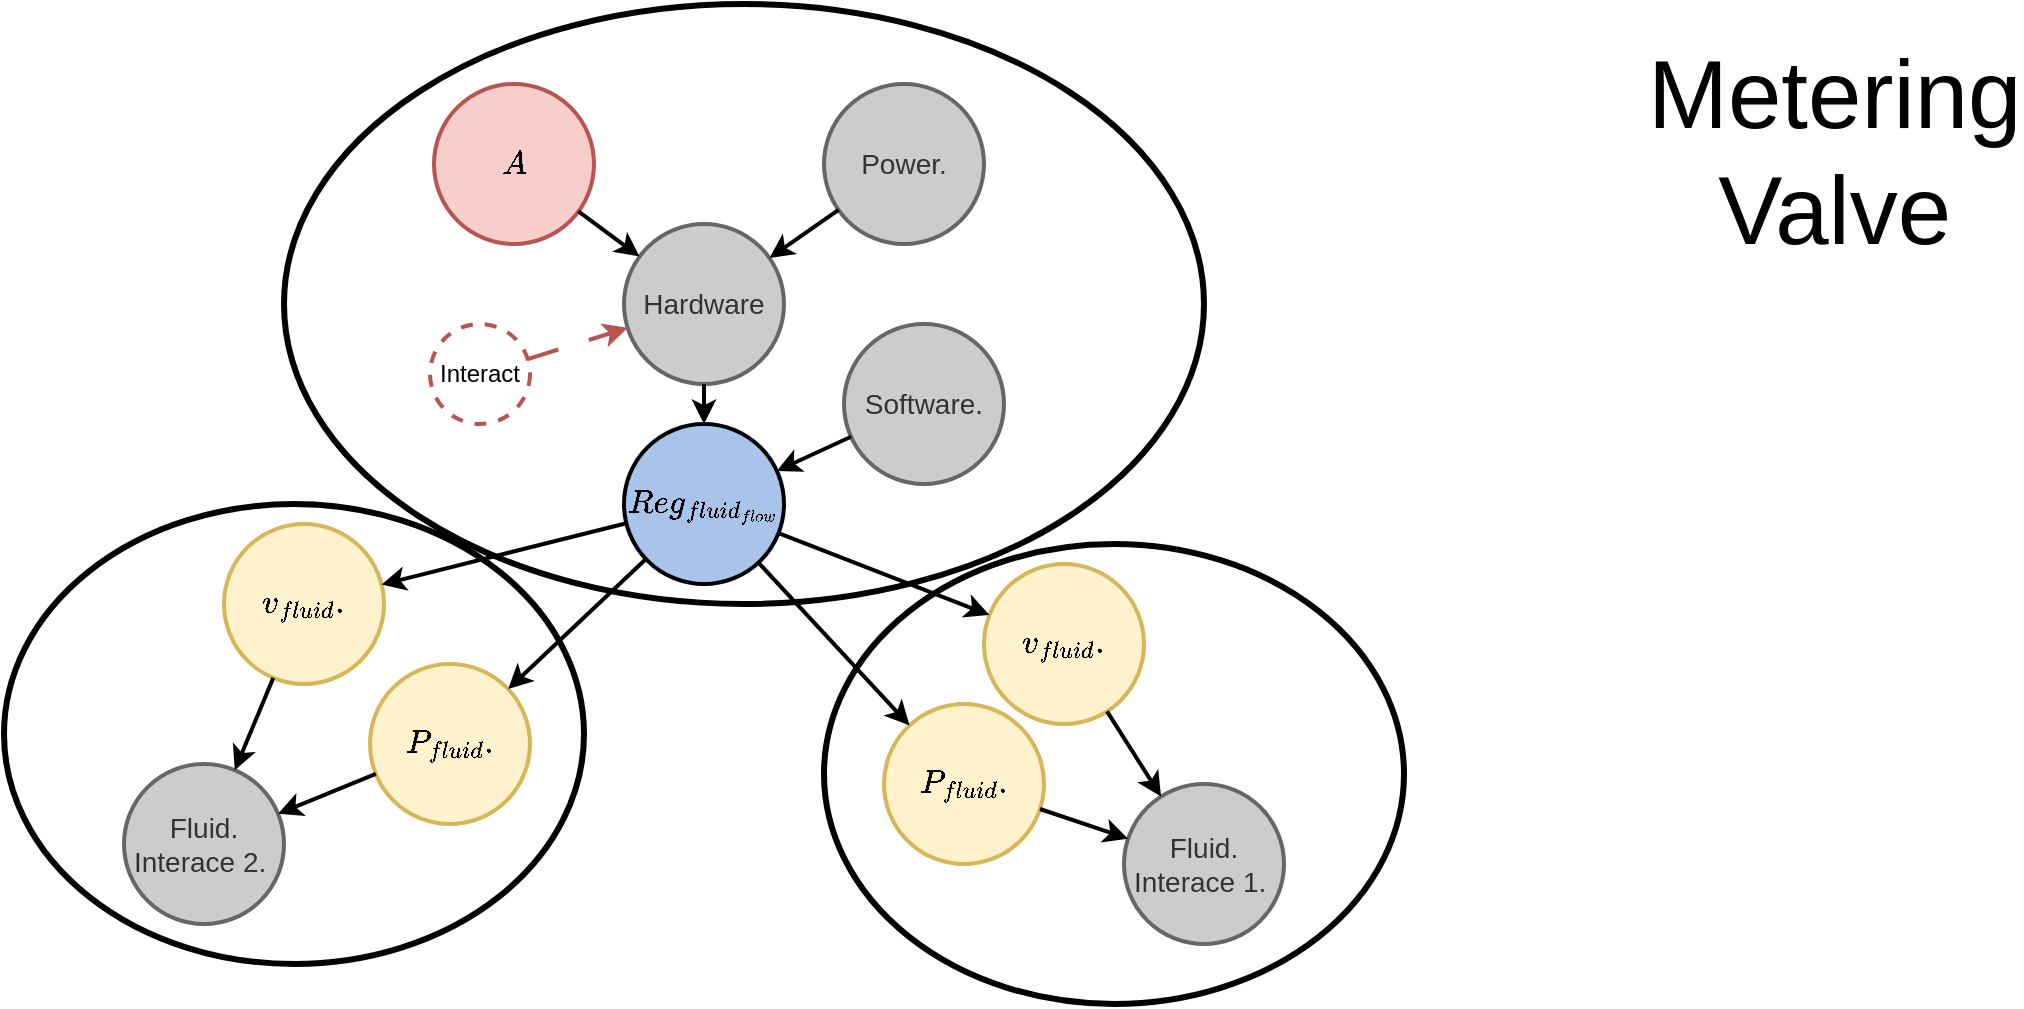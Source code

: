 <mxfile version="23.1.5" type="device">
  <diagram name="Page-1" id="-20I_CsecZgfLLq3m_Wk">
    <mxGraphModel dx="-2984" dy="1785" grid="1" gridSize="10" guides="1" tooltips="1" connect="1" arrows="1" fold="1" page="1" pageScale="1" pageWidth="850" pageHeight="1100" math="1" shadow="0">
      <root>
        <mxCell id="0" />
        <mxCell id="1" parent="0" />
        <mxCell id="UPhPNoGRY0HVDWiETp9N-16" value="" style="ellipse;whiteSpace=wrap;html=1;strokeWidth=3;" parent="1" vertex="1">
          <mxGeometry x="4790" y="250" width="290" height="230" as="geometry" />
        </mxCell>
        <mxCell id="UPhPNoGRY0HVDWiETp9N-15" value="" style="ellipse;whiteSpace=wrap;html=1;strokeWidth=3;" parent="1" vertex="1">
          <mxGeometry x="4380" y="230" width="290" height="230" as="geometry" />
        </mxCell>
        <mxCell id="UPhPNoGRY0HVDWiETp9N-12" value="" style="ellipse;whiteSpace=wrap;html=1;strokeWidth=3;" parent="1" vertex="1">
          <mxGeometry x="4520" y="-20" width="460" height="300" as="geometry" />
        </mxCell>
        <mxCell id="0fdVVjHedTkjqXze0O6t-1" value="&lt;font style=&quot;font-size: 14px;&quot;&gt;Hardware&lt;/font&gt;" style="ellipse;whiteSpace=wrap;html=1;aspect=fixed;fillColor=#CCCCCC;strokeColor=#666666;strokeWidth=2;fontColor=#333333;" parent="1" vertex="1">
          <mxGeometry x="4690" y="90" width="80" height="80" as="geometry" />
        </mxCell>
        <mxCell id="0fdVVjHedTkjqXze0O6t-2" value="&lt;font style=&quot;font-size: 14px;&quot;&gt;$$Reg_{fluid_{flow}}$$&lt;/font&gt;" style="ellipse;whiteSpace=wrap;html=1;aspect=fixed;fillColor=#A9C4EB;strokeWidth=2;" parent="1" vertex="1">
          <mxGeometry x="4690" y="190" width="80" height="80" as="geometry" />
        </mxCell>
        <mxCell id="0fdVVjHedTkjqXze0O6t-3" value="" style="endArrow=classic;html=1;rounded=0;strokeWidth=2;" parent="1" source="0fdVVjHedTkjqXze0O6t-1" target="0fdVVjHedTkjqXze0O6t-2" edge="1">
          <mxGeometry width="50" height="50" relative="1" as="geometry">
            <mxPoint x="4682" y="84" as="sourcePoint" />
            <mxPoint x="4658" y="36" as="targetPoint" />
          </mxGeometry>
        </mxCell>
        <mxCell id="0fdVVjHedTkjqXze0O6t-4" value="&lt;font style=&quot;font-size: 14px;&quot;&gt;Software.&lt;/font&gt;" style="ellipse;whiteSpace=wrap;html=1;aspect=fixed;fillColor=#CCCCCC;strokeColor=#666666;strokeWidth=2;fontColor=#333333;" parent="1" vertex="1">
          <mxGeometry x="4800" y="140" width="80" height="80" as="geometry" />
        </mxCell>
        <mxCell id="0fdVVjHedTkjqXze0O6t-5" value="" style="endArrow=classic;html=1;rounded=0;strokeWidth=2;" parent="1" source="0fdVVjHedTkjqXze0O6t-4" target="0fdVVjHedTkjqXze0O6t-2" edge="1">
          <mxGeometry width="50" height="50" relative="1" as="geometry">
            <mxPoint x="4720" y="169" as="sourcePoint" />
            <mxPoint x="4729" y="201" as="targetPoint" />
          </mxGeometry>
        </mxCell>
        <mxCell id="0fdVVjHedTkjqXze0O6t-6" value="&lt;font style=&quot;font-size: 14px;&quot;&gt;Power.&lt;/font&gt;" style="ellipse;whiteSpace=wrap;html=1;aspect=fixed;fillColor=#CCCCCC;strokeColor=#666666;strokeWidth=2;fontColor=#333333;" parent="1" vertex="1">
          <mxGeometry x="4790" y="20" width="80" height="80" as="geometry" />
        </mxCell>
        <mxCell id="0fdVVjHedTkjqXze0O6t-7" value="" style="endArrow=classic;html=1;rounded=0;strokeWidth=2;" parent="1" source="0fdVVjHedTkjqXze0O6t-6" target="0fdVVjHedTkjqXze0O6t-1" edge="1">
          <mxGeometry width="50" height="50" relative="1" as="geometry">
            <mxPoint x="4720" y="169" as="sourcePoint" />
            <mxPoint x="4729" y="201" as="targetPoint" />
          </mxGeometry>
        </mxCell>
        <mxCell id="0fdVVjHedTkjqXze0O6t-8" value="&lt;font style=&quot;font-size: 14px;&quot;&gt;$$A$$&lt;/font&gt;" style="ellipse;whiteSpace=wrap;html=1;aspect=fixed;fillColor=#f8cecc;strokeColor=#b85450;strokeWidth=2;" parent="1" vertex="1">
          <mxGeometry x="4595" y="20" width="80" height="80" as="geometry" />
        </mxCell>
        <mxCell id="0fdVVjHedTkjqXze0O6t-10" value="Interact" style="ellipse;whiteSpace=wrap;html=1;aspect=fixed;strokeWidth=2;strokeColor=#b85450;fillColor=#ffffff;dashed=1;" parent="1" vertex="1">
          <mxGeometry x="4593" y="140" width="50" height="50" as="geometry" />
        </mxCell>
        <mxCell id="0fdVVjHedTkjqXze0O6t-11" value="" style="endArrow=classic;html=1;rounded=0;strokeColor=#B85450;dashed=1;dashPattern=8 8;strokeWidth=2;" parent="1" source="0fdVVjHedTkjqXze0O6t-10" target="0fdVVjHedTkjqXze0O6t-1" edge="1">
          <mxGeometry width="50" height="50" relative="1" as="geometry">
            <mxPoint x="4142" y="-29" as="sourcePoint" />
            <mxPoint x="4757.845" y="-8.2" as="targetPoint" />
          </mxGeometry>
        </mxCell>
        <mxCell id="0fdVVjHedTkjqXze0O6t-13" value="&lt;font style=&quot;font-size: 14px;&quot;&gt;$$v_{fluid}.$$&lt;/font&gt;" style="ellipse;whiteSpace=wrap;html=1;aspect=fixed;strokeWidth=2;strokeColor=#d6b656;fillColor=#fff2cc;direction=south;rotation=0;" parent="1" vertex="1">
          <mxGeometry x="4870" y="260" width="80" height="80" as="geometry" />
        </mxCell>
        <mxCell id="0fdVVjHedTkjqXze0O6t-14" value="" style="endArrow=classic;html=1;rounded=0;strokeWidth=2;" parent="1" source="0fdVVjHedTkjqXze0O6t-2" target="0fdVVjHedTkjqXze0O6t-13" edge="1">
          <mxGeometry width="50" height="50" relative="1" as="geometry">
            <mxPoint x="4760" y="390" as="sourcePoint" />
            <mxPoint x="4776" y="223" as="targetPoint" />
          </mxGeometry>
        </mxCell>
        <mxCell id="0fdVVjHedTkjqXze0O6t-15" value="&lt;font style=&quot;font-size: 14px;&quot;&gt;$$v_{fluid}.$$&lt;/font&gt;" style="ellipse;whiteSpace=wrap;html=1;aspect=fixed;strokeWidth=2;strokeColor=#d6b656;fillColor=#fff2cc;direction=south;rotation=0;" parent="1" vertex="1">
          <mxGeometry x="4490" y="240" width="80" height="80" as="geometry" />
        </mxCell>
        <mxCell id="0fdVVjHedTkjqXze0O6t-16" value="" style="endArrow=classic;html=1;rounded=0;strokeWidth=2;" parent="1" source="0fdVVjHedTkjqXze0O6t-2" target="0fdVVjHedTkjqXze0O6t-15" edge="1">
          <mxGeometry width="50" height="50" relative="1" as="geometry">
            <mxPoint x="4874" y="303" as="sourcePoint" />
            <mxPoint x="4776" y="257" as="targetPoint" />
          </mxGeometry>
        </mxCell>
        <mxCell id="bE5yKeDOYuFqqRfRvsnJ-2" value="&lt;font style=&quot;font-size: 14px;&quot;&gt;Fluid. Interace 1.&amp;nbsp;&lt;/font&gt;" style="ellipse;whiteSpace=wrap;html=1;aspect=fixed;fillColor=#CCCCCC;strokeColor=#666666;strokeWidth=2;fontColor=#333333;" parent="1" vertex="1">
          <mxGeometry x="4940" y="370" width="80" height="80" as="geometry" />
        </mxCell>
        <mxCell id="UPhPNoGRY0HVDWiETp9N-2" value="&lt;font style=&quot;font-size: 14px;&quot;&gt;$$P_{fluid}.$$&lt;/font&gt;" style="ellipse;whiteSpace=wrap;html=1;aspect=fixed;strokeWidth=2;strokeColor=#d6b656;fillColor=#fff2cc;direction=south;rotation=0;" parent="1" vertex="1">
          <mxGeometry x="4563" y="310" width="80" height="80" as="geometry" />
        </mxCell>
        <mxCell id="UPhPNoGRY0HVDWiETp9N-3" value="" style="endArrow=classic;html=1;rounded=0;strokeWidth=2;" parent="1" source="0fdVVjHedTkjqXze0O6t-2" target="UPhPNoGRY0HVDWiETp9N-2" edge="1">
          <mxGeometry width="50" height="50" relative="1" as="geometry">
            <mxPoint x="4704" y="256" as="sourcePoint" />
            <mxPoint x="4599" y="304" as="targetPoint" />
          </mxGeometry>
        </mxCell>
        <mxCell id="UPhPNoGRY0HVDWiETp9N-4" value="&lt;font style=&quot;font-size: 14px;&quot;&gt;$$P_{fluid}.$$&lt;/font&gt;" style="ellipse;whiteSpace=wrap;html=1;aspect=fixed;strokeWidth=2;strokeColor=#d6b656;fillColor=#fff2cc;direction=south;rotation=0;" parent="1" vertex="1">
          <mxGeometry x="4820" y="330" width="80" height="80" as="geometry" />
        </mxCell>
        <mxCell id="UPhPNoGRY0HVDWiETp9N-5" value="" style="endArrow=classic;html=1;rounded=0;strokeWidth=2;" parent="1" source="0fdVVjHedTkjqXze0O6t-2" target="UPhPNoGRY0HVDWiETp9N-4" edge="1">
          <mxGeometry width="50" height="50" relative="1" as="geometry">
            <mxPoint x="4777" y="254" as="sourcePoint" />
            <mxPoint x="4913" y="306" as="targetPoint" />
          </mxGeometry>
        </mxCell>
        <mxCell id="UPhPNoGRY0HVDWiETp9N-6" value="" style="endArrow=classic;html=1;rounded=0;strokeWidth=2;" parent="1" source="UPhPNoGRY0HVDWiETp9N-4" target="bE5yKeDOYuFqqRfRvsnJ-2" edge="1">
          <mxGeometry width="50" height="50" relative="1" as="geometry">
            <mxPoint x="4767" y="269" as="sourcePoint" />
            <mxPoint x="4843" y="351" as="targetPoint" />
          </mxGeometry>
        </mxCell>
        <mxCell id="UPhPNoGRY0HVDWiETp9N-7" value="" style="endArrow=classic;html=1;rounded=0;strokeWidth=2;" parent="1" source="0fdVVjHedTkjqXze0O6t-13" target="bE5yKeDOYuFqqRfRvsnJ-2" edge="1">
          <mxGeometry width="50" height="50" relative="1" as="geometry">
            <mxPoint x="4908" y="393" as="sourcePoint" />
            <mxPoint x="4952" y="407" as="targetPoint" />
          </mxGeometry>
        </mxCell>
        <mxCell id="UPhPNoGRY0HVDWiETp9N-8" value="&lt;font style=&quot;font-size: 14px;&quot;&gt;Fluid. Interace 2.&amp;nbsp;&lt;/font&gt;" style="ellipse;whiteSpace=wrap;html=1;aspect=fixed;fillColor=#CCCCCC;strokeColor=#666666;strokeWidth=2;fontColor=#333333;" parent="1" vertex="1">
          <mxGeometry x="4440" y="360" width="80" height="80" as="geometry" />
        </mxCell>
        <mxCell id="UPhPNoGRY0HVDWiETp9N-9" value="" style="endArrow=classic;html=1;rounded=0;strokeWidth=2;" parent="1" source="0fdVVjHedTkjqXze0O6t-15" target="UPhPNoGRY0HVDWiETp9N-8" edge="1">
          <mxGeometry width="50" height="50" relative="1" as="geometry">
            <mxPoint x="4908" y="393" as="sourcePoint" />
            <mxPoint x="4952" y="407" as="targetPoint" />
          </mxGeometry>
        </mxCell>
        <mxCell id="UPhPNoGRY0HVDWiETp9N-10" value="" style="endArrow=classic;html=1;rounded=0;strokeWidth=2;" parent="1" source="UPhPNoGRY0HVDWiETp9N-2" target="UPhPNoGRY0HVDWiETp9N-8" edge="1">
          <mxGeometry width="50" height="50" relative="1" as="geometry">
            <mxPoint x="4525" y="327" as="sourcePoint" />
            <mxPoint x="4505" y="373" as="targetPoint" />
          </mxGeometry>
        </mxCell>
        <mxCell id="UPhPNoGRY0HVDWiETp9N-13" value="" style="endArrow=classic;html=1;rounded=0;strokeWidth=2;" parent="1" source="0fdVVjHedTkjqXze0O6t-8" target="0fdVVjHedTkjqXze0O6t-1" edge="1">
          <mxGeometry width="50" height="50" relative="1" as="geometry">
            <mxPoint x="4667" y="84" as="sourcePoint" />
            <mxPoint x="4698" y="106" as="targetPoint" />
          </mxGeometry>
        </mxCell>
        <mxCell id="UPhPNoGRY0HVDWiETp9N-14" value="&lt;div style=&quot;text-align: center;&quot;&gt;&lt;font style=&quot;font-size: 48px;&quot;&gt;Metering Valve&lt;/font&gt;&lt;/div&gt;" style="text;whiteSpace=wrap;html=1;fillColor=none;" parent="1" vertex="1">
          <mxGeometry x="5200" y="-10" width="155" height="40" as="geometry" />
        </mxCell>
      </root>
    </mxGraphModel>
  </diagram>
</mxfile>
